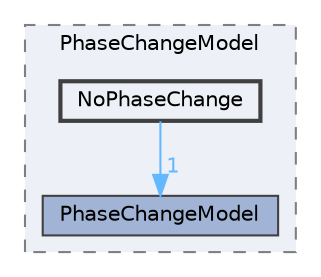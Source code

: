 digraph "src/lagrangian/intermediate/submodels/Reacting/PhaseChangeModel/NoPhaseChange"
{
 // LATEX_PDF_SIZE
  bgcolor="transparent";
  edge [fontname=Helvetica,fontsize=10,labelfontname=Helvetica,labelfontsize=10];
  node [fontname=Helvetica,fontsize=10,shape=box,height=0.2,width=0.4];
  compound=true
  subgraph clusterdir_95353bd4ad7f447577e2dd3ff5a2aad7 {
    graph [ bgcolor="#edf0f7", pencolor="grey50", label="PhaseChangeModel", fontname=Helvetica,fontsize=10 style="filled,dashed", URL="dir_95353bd4ad7f447577e2dd3ff5a2aad7.html",tooltip=""]
  dir_a574ec62e8cd6cbf40600800e7143909 [label="PhaseChangeModel", fillcolor="#a2b4d6", color="grey25", style="filled", URL="dir_a574ec62e8cd6cbf40600800e7143909.html",tooltip=""];
  dir_7b8b6773e6833c66e04cb534f6b5e75a [label="NoPhaseChange", fillcolor="#edf0f7", color="grey25", style="filled,bold", URL="dir_7b8b6773e6833c66e04cb534f6b5e75a.html",tooltip=""];
  }
  dir_7b8b6773e6833c66e04cb534f6b5e75a->dir_a574ec62e8cd6cbf40600800e7143909 [headlabel="1", labeldistance=1.5 headhref="dir_002586_002876.html" href="dir_002586_002876.html" color="steelblue1" fontcolor="steelblue1"];
}
